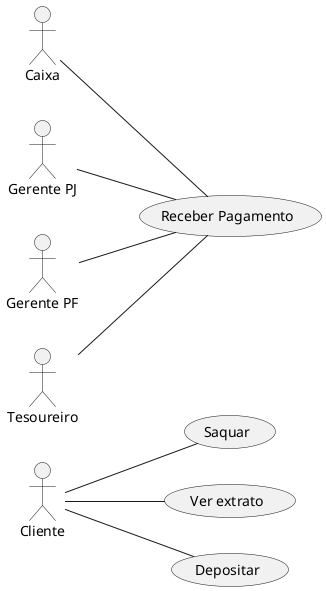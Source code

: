 @startuml

left to right direction
actor Cliente as cl

    actor Caixa as ca
    actor "Gerente PJ" as gj
    actor "Gerente PF" as gp
    actor Tesoureiro as ts

    usecase "Receber Pagamento" as rp
    usecase "Saquar" as sq
    usecase "Ver extrato" as vs
    usecase "Depositar" as dp

    cl -- vs
    cl -- dp
    cl -- sq
    ca -- rp
    gj -- rp
    gp -- rp
    ts -- rp

@enduml
